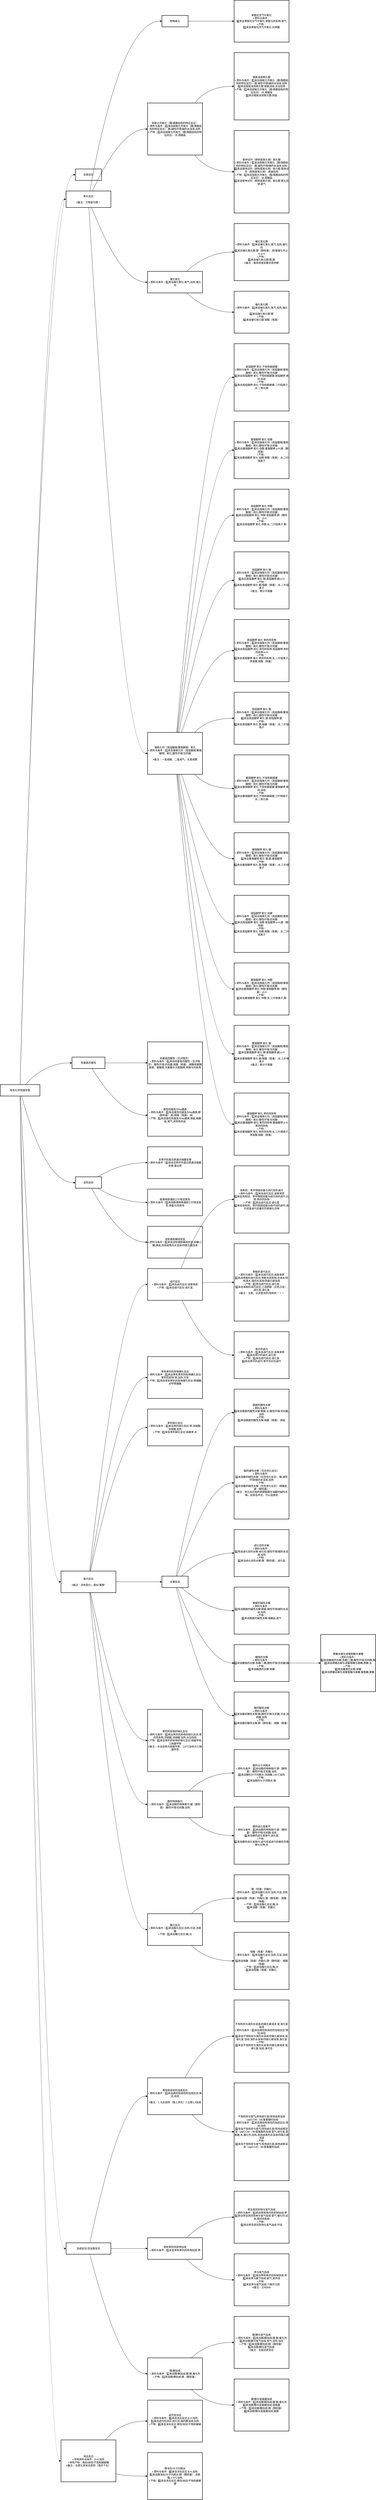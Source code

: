 <mxfile version="28.0.7">
  <diagram name="第 1 页" id="2PQzD0fNZQGQ9D1xO4id">
    <mxGraphModel dx="10720" dy="6460" grid="1" gridSize="10" guides="1" tooltips="1" connect="1" arrows="1" fold="1" page="1" pageScale="1" pageWidth="3300" pageHeight="4681" math="0" shadow="0">
      <root>
        <mxCell id="0" />
        <mxCell id="1" parent="0" />
        <mxCell id="Lt-VC9pz8S9Jt6Zxi4i6-281" value="还原反应" style="whiteSpace=wrap;strokeWidth=2;" vertex="1" parent="1">
          <mxGeometry x="376" y="818" width="124" height="54" as="geometry" />
        </mxCell>
        <mxCell id="Lt-VC9pz8S9Jt6Zxi4i6-282" value="氧化反应&#xa;&#xa; #备注：万物皆可燃！" style="whiteSpace=wrap;strokeWidth=2;" vertex="1" parent="1">
          <mxGeometry x="332" y="922" width="212" height="78" as="geometry" />
        </mxCell>
        <mxCell id="Lt-VC9pz8S9Jt6Zxi4i6-283" value="羟基氢的极性" style="whiteSpace=wrap;strokeWidth=2;" vertex="1" parent="1">
          <mxGeometry x="360" y="5017" width="156" height="54" as="geometry" />
        </mxCell>
        <mxCell id="Lt-VC9pz8S9Jt6Zxi4i6-284" value="显色反应" style="whiteSpace=wrap;strokeWidth=2;" vertex="1" parent="1">
          <mxGeometry x="376" y="5583" width="124" height="54" as="geometry" />
        </mxCell>
        <mxCell id="Lt-VC9pz8S9Jt6Zxi4i6-285" value="取代反应&#xa;&#xa; #备注：没有变价，类似“置换”" style="whiteSpace=wrap;strokeWidth=2;" vertex="1" parent="1">
          <mxGeometry x="308" y="7447" width="260" height="102" as="geometry" />
        </mxCell>
        <mxCell id="Lt-VC9pz8S9Jt6Zxi4i6-286" value="加成反应/含加聚反应" style="whiteSpace=wrap;strokeWidth=2;" vertex="1" parent="1">
          <mxGeometry x="332" y="10623" width="212" height="54" as="geometry" />
        </mxCell>
        <mxCell id="Lt-VC9pz8S9Jt6Zxi4i6-287" value="消去反应&#xa;▪︎ 特有原料与条件：β-H,加热&#xa;▪︎ 特有产物：烯烃/炔烃/不饱和碳碳键&#xa; #备注：注意扎伊采夫规则（落井下石）" style="whiteSpace=wrap;strokeWidth=2;" vertex="1" parent="1">
          <mxGeometry x="308" y="11555" width="260" height="198" as="geometry" />
        </mxCell>
        <mxCell id="Lt-VC9pz8S9Jt6Zxi4i6-288" value="羟基氢的酸性（见详情页）&#xa;▪︎ 原料与条件：1️⃣来自羟基氢的酸性（见详情页）:酸性环境/无机酸,羧酸（羧基）,碳酸和碳酸氢根、碳酸根,次氯酸与次氯酸根,苯酚与同系物" style="whiteSpace=wrap;strokeWidth=2;" vertex="1" parent="1">
          <mxGeometry x="718" y="4945" width="260" height="198" as="geometry" />
        </mxCell>
        <mxCell id="Lt-VC9pz8S9Jt6Zxi4i6-289" value="卤代反应&#xa;▪︎ 原料与条件：1️⃣来自卤代反应:卤素单质&#xa;▪︎ 产物：1️⃣来自卤代反应:卤化氢" style="whiteSpace=wrap;strokeWidth=2;" vertex="1" parent="1">
          <mxGeometry x="718" y="6017" width="260" height="150" as="geometry" />
        </mxCell>
        <mxCell id="Lt-VC9pz8S9Jt6Zxi4i6-290" value="烯烃和炔烃的加成反应&#xa;▪︎ 原料与条件：1️⃣来自烯烃和炔烃的加成反应:烯烃,炔烃&#xa;&#xa; #备注：1.马氏规则（锦上添花）2.注意1,4加成" style="whiteSpace=wrap;strokeWidth=2;" vertex="1" parent="1">
          <mxGeometry x="718" y="9843" width="260" height="174" as="geometry" />
        </mxCell>
        <mxCell id="Lt-VC9pz8S9Jt6Zxi4i6-291" value="卤代烃消去&#xa;▪︎ 原料与条件：0️⃣来自消去反应:β-H,加热&#xa;1️⃣来自卤代烃消去:卤化烃,碱的醇溶液,加热&#xa;▪︎ 产物：0️⃣来自消去反应:烯烃/炔烃/不饱和碳碳键" style="whiteSpace=wrap;strokeWidth=2;" vertex="1" parent="1">
          <mxGeometry x="718" y="11367" width="260" height="198" as="geometry" />
        </mxCell>
        <mxCell id="Lt-VC9pz8S9Jt6Zxi4i6-292" value="特殊氧化" style="whiteSpace=wrap;strokeWidth=2;" vertex="1" parent="1">
          <mxGeometry x="786" y="92" width="124" height="54" as="geometry" />
        </mxCell>
        <mxCell id="Lt-VC9pz8S9Jt6Zxi4i6-293" value="苯和苯的同系物磺化反应&#xa;▪︎ 原料与条件：1️⃣来自苯和苯的同系物磺化反应:苯的同系物,苯,加热,可逆&#xa;▪︎ 产物：1️⃣来自苯和苯的同系物磺化反应:苯磺酸,对甲苯磺酸" style="whiteSpace=wrap;strokeWidth=2;" vertex="1" parent="1">
          <mxGeometry x="718" y="6433" width="260" height="198" as="geometry" />
        </mxCell>
        <mxCell id="Lt-VC9pz8S9Jt6Zxi4i6-294" value="醇消去/分子内脱水&#xa;▪︎ 原料与条件：0️⃣来自消去反应:β-H,加热&#xa;1️⃣来自醇消去/分子内脱水:醇（醇羟基）,浓硫酸,170℃加热&#xa;▪︎ 产物：0️⃣来自消去反应:烯烃/炔烃/不饱和碳碳键" style="whiteSpace=wrap;strokeWidth=2;" vertex="1" parent="1">
          <mxGeometry x="718" y="11615" width="260" height="222" as="geometry" />
        </mxCell>
        <mxCell id="Lt-VC9pz8S9Jt6Zxi4i6-295" value="含苯环的蛋白质遇浓硝酸变黄&#xa;▪︎ 原料与条件：1️⃣来自含苯环的蛋白质遇浓硝酸变黄:蛋白质" style="whiteSpace=wrap;strokeWidth=2;" vertex="1" parent="1">
          <mxGeometry x="718" y="5441" width="260" height="150" as="geometry" />
        </mxCell>
        <mxCell id="Lt-VC9pz8S9Jt6Zxi4i6-296" value="极性羟基氢与Na置换&#xa;▪︎ 原料与条件：1️⃣来自极性羟基氢与Na置换:醇（醇羟基）,酚,羧酸（羧基）,钠&#xa;▪︎ 产物：1️⃣来自极性羟基氢与Na置换:钠盐,羧酸盐,氢气,其他有机盐" style="whiteSpace=wrap;strokeWidth=2;" vertex="1" parent="1">
          <mxGeometry x="718" y="5193" width="260" height="198" as="geometry" />
        </mxCell>
        <mxCell id="Lt-VC9pz8S9Jt6Zxi4i6-297" value="酚类物质遇到三价铁显紫色&#xa;▪︎ 原料与条件：1️⃣来自酚类物质遇到三价铁显紫色:苯酚与同系物" style="whiteSpace=wrap;strokeWidth=2;" vertex="1" parent="1">
          <mxGeometry x="718" y="5641" width="260" height="126" as="geometry" />
        </mxCell>
        <mxCell id="Lt-VC9pz8S9Jt6Zxi4i6-298" value="淀粉遇到碘液变蓝&#xa;▪︎ 原料与条件：1️⃣来自淀粉遇到碘液变蓝:多糖/二糖,碘液,其他卤素的水溶液/四氯化碳溶液" style="whiteSpace=wrap;strokeWidth=2;" vertex="1" parent="1">
          <mxGeometry x="718" y="5817" width="260" height="150" as="geometry" />
        </mxCell>
        <mxCell id="Lt-VC9pz8S9Jt6Zxi4i6-299" value="苯的硝化反应&#xa;▪︎ 原料与条件：1️⃣来自苯的硝化反应:苯,浓硫酸,浓硝酸,加热&#xa;▪︎ 产物：1️⃣来自苯的硝化反应:硝基苯,水" style="whiteSpace=wrap;strokeWidth=2;" vertex="1" parent="1">
          <mxGeometry x="718" y="6681" width="260" height="174" as="geometry" />
        </mxCell>
        <mxCell id="Lt-VC9pz8S9Jt6Zxi4i6-300" value="苯和苯的同系物加成&#xa;▪︎ 原料与条件：1️⃣来自苯和苯的同系物加成:苯" style="whiteSpace=wrap;strokeWidth=2;" vertex="1" parent="1">
          <mxGeometry x="718" y="10599" width="260" height="102" as="geometry" />
        </mxCell>
        <mxCell id="Lt-VC9pz8S9Jt6Zxi4i6-301" value="水解反应" style="whiteSpace=wrap;strokeWidth=2;" vertex="1" parent="1">
          <mxGeometry x="786" y="7471" width="124" height="54" as="geometry" />
        </mxCell>
        <mxCell id="Lt-VC9pz8S9Jt6Zxi4i6-302" value="苯的同系物的硝化反应&#xa;▪︎ 原料与条件：1️⃣来自苯的同系物的硝化反应:苯的同系物,浓硫酸,浓硝酸,加热,水浴加热&#xa;▪︎ 产物：1️⃣来自苯的同系物的硝化反应:硝基甲苯,三硝基甲苯&#xa; #备注：水浴加热为硝基甲苯，110℃加热为三硝基甲苯" style="whiteSpace=wrap;strokeWidth=2;" vertex="1" parent="1">
          <mxGeometry x="718" y="8101" width="260" height="294" as="geometry" />
        </mxCell>
        <mxCell id="Lt-VC9pz8S9Jt6Zxi4i6-303" value="弱氧化剂氧化（醛/类醛结构的特征反应）&#xa;▪︎ 原料与条件：1️⃣来自弱氧化剂氧化（醛/类醛结构的特征反应）:醛,碱性环境/碱的水溶液,加热&#xa;▪︎ 产物：1️⃣来自弱氧化剂氧化（醛/类醛结构的特征反应）:水,羧酸盐" style="whiteSpace=wrap;strokeWidth=2;" vertex="1" parent="1">
          <mxGeometry x="718" y="506" width="260" height="246" as="geometry" />
        </mxCell>
        <mxCell id="Lt-VC9pz8S9Jt6Zxi4i6-304" value="醇的特殊取代&#xa;▪︎ 原料与条件：1️⃣来自醇的特殊取代:醇（醇羟基）,酸性环境/无机酸,加热" style="whiteSpace=wrap;strokeWidth=2;" vertex="1" parent="1">
          <mxGeometry x="718" y="8487" width="260" height="126" as="geometry" />
        </mxCell>
        <mxCell id="Lt-VC9pz8S9Jt6Zxi4i6-305" value="催化氧化&#xa;▪︎ 原料与条件：1️⃣来自催化氧化:氧气,加热,催化剂" style="whiteSpace=wrap;strokeWidth=2;" vertex="1" parent="1">
          <mxGeometry x="718" y="1302" width="260" height="102" as="geometry" />
        </mxCell>
        <mxCell id="Lt-VC9pz8S9Jt6Zxi4i6-306" value="强氧化剂（高锰酸根/重铬酸根）氧化&#xa;▪︎ 原料与条件：1️⃣来自强氧化剂（高锰酸根/重铬酸根）氧化:酸性环境/无机酸&#xa;&#xa; #备注：一氢成酸，二氢成气，无氢成酮" style="whiteSpace=wrap;strokeWidth=2;" vertex="1" parent="1">
          <mxGeometry x="718" y="3482" width="260" height="198" as="geometry" />
        </mxCell>
        <mxCell id="Lt-VC9pz8S9Jt6Zxi4i6-307" value="醛/酮加成&#xa;▪︎ 原料与条件：1️⃣来自醛/酮加成:醛,酮,催化剂&#xa;▪︎ 产物：1️⃣来自醛/酮加成:醇（醇羟基）" style="whiteSpace=wrap;strokeWidth=2;" vertex="1" parent="1">
          <mxGeometry x="718" y="11167" width="260" height="150" as="geometry" />
        </mxCell>
        <mxCell id="Lt-VC9pz8S9Jt6Zxi4i6-308" value="酯化反应&#xa;▪︎ 原料与条件：1️⃣来自酯化反应:加热,可逆,浓硫酸&#xa;▪︎ 产物：1️⃣来自酯化反应:酯,水" style="whiteSpace=wrap;strokeWidth=2;" vertex="1" parent="1">
          <mxGeometry x="718" y="9067" width="260" height="150" as="geometry" />
        </mxCell>
        <mxCell id="Lt-VC9pz8S9Jt6Zxi4i6-309" value="饱和烃，苯环侧链烃基与卤代烃的卤代&#xa;▪︎ 原料与条件：1️⃣来自卤代反应:卤素单质&#xa;2️⃣来自饱和烃，苯环侧链烃基与卤代烃的卤代:光照,苯的同系物&#xa;▪︎ 产物：1️⃣来自卤代反应:卤化氢&#xa;2️⃣来自饱和烃，苯环侧链烃基与卤代烃的卤代:卤代烃或卤代烃基的芳香族化合物" style="whiteSpace=wrap;strokeWidth=2;" vertex="1" parent="1">
          <mxGeometry x="1128" y="5531" width="260" height="318" as="geometry" />
        </mxCell>
        <mxCell id="Lt-VC9pz8S9Jt6Zxi4i6-310" value="醛/酮与氢气加成&#xa;▪︎ 原料与条件：1️⃣来自醛/酮加成:醛,酮,催化剂&#xa;2️⃣来自醛/酮与氢气加成:氢气,加热,加压&#xa;▪︎ 产物：1️⃣来自醛/酮加成:醇（醇羟基）&#xa;2️⃣来自醛/酮与氢气加成:&#xa; #备注：也是还原反应" style="whiteSpace=wrap;strokeWidth=2;" vertex="1" parent="1">
          <mxGeometry x="1128" y="10971" width="260" height="246" as="geometry" />
        </mxCell>
        <mxCell id="Lt-VC9pz8S9Jt6Zxi4i6-311" value="酰胺的酸性水解&#xa;▪︎ 原料与条件：&#xa;2️⃣来自酰胺的酸性水解:酰胺,水,酸性环境/无机酸,加热&#xa;▪︎ 产物：&#xa;2️⃣来自酰胺的酸性水解:羧酸（羧基）,铵盐" style="whiteSpace=wrap;strokeWidth=2;" vertex="1" parent="1">
          <mxGeometry x="1128" y="6587" width="260" height="222" as="geometry" />
        </mxCell>
        <mxCell id="Lt-VC9pz8S9Jt6Zxi4i6-312" value="酯的碱性水解（包含皂化反应）&#xa;▪︎ 原料与条件：&#xa;2️⃣来自酯的碱性水解（包含皂化反应）:酯,碱性环境/碱的水溶液,加热&#xa;▪︎ 产物：&#xa;2️⃣来自酯的碱性水解（包含皂化反应）:羧酸盐,醇（醇羟基）&#xa; #备注：皂化反应指的是硬脂酸甘油酯的碱性水解，如其名所言，可以造香皂" style="whiteSpace=wrap;strokeWidth=2;" vertex="1" parent="1">
          <mxGeometry x="1128" y="6859" width="260" height="342" as="geometry" />
        </mxCell>
        <mxCell id="Lt-VC9pz8S9Jt6Zxi4i6-313" value="银氨溶液氧化醛&#xa;▪︎ 原料与条件：1️⃣来自弱氧化剂氧化（醛/类醛结构的特征反应）:醛,碱性环境/碱的水溶液,加热&#xa;2️⃣来自银氨溶液氧化醛:银氨溶液,水浴加热&#xa;▪︎ 产物：1️⃣来自弱氧化剂氧化（醛/类醛结构的特征反应）:水,羧酸盐&#xa;2️⃣来自银氨溶液氧化醛:铵盐" style="whiteSpace=wrap;strokeWidth=2;" vertex="1" parent="1">
          <mxGeometry x="1128" y="268" width="260" height="318" as="geometry" />
        </mxCell>
        <mxCell id="Lt-VC9pz8S9Jt6Zxi4i6-314" value="高锰酸钾 氧化 不饱和碳碳键&#xa;▪︎ 原料与条件：1️⃣来自强氧化剂（高锰酸根/重铬酸根）氧化:酸性环境/无机酸&#xa;2️⃣来自高锰酸钾 氧化 不饱和碳碳键:高锰酸钾,烯烃,炔烃&#xa;▪︎ 产物：&#xa;2️⃣来自高锰酸钾 氧化 不饱和碳碳键:二价锰离子,水,二氧化碳" style="whiteSpace=wrap;strokeWidth=2;" vertex="1" parent="1">
          <mxGeometry x="1128" y="1644" width="260" height="318" as="geometry" />
        </mxCell>
        <mxCell id="Lt-VC9pz8S9Jt6Zxi4i6-315" value="醇（羟基）的酯化&#xa;▪︎ 原料与条件：1️⃣来自酯化反应:加热,可逆,浓硫酸&#xa;2️⃣来自醇（羟基）的酯化:醇（醇羟基）,羧酸（羧基）&#xa;▪︎ 产物：1️⃣来自酯化反应:酯,水&#xa;2️⃣来自醇（羟基）的酯化:" style="whiteSpace=wrap;strokeWidth=2;" vertex="1" parent="1">
          <mxGeometry x="1128" y="8883" width="260" height="222" as="geometry" />
        </mxCell>
        <mxCell id="Lt-VC9pz8S9Jt6Zxi4i6-316" value="重铬酸钾 氧化 伯醇&#xa;▪︎ 原料与条件：1️⃣来自强氧化剂（高锰酸根/重铬酸根）氧化:酸性环境/无机酸&#xa;2️⃣来自重铬酸钾 氧化 伯醇:重铬酸钾,α-H,醇（醇羟基）&#xa;▪︎ 产物：&#xa;2️⃣来自重铬酸钾 氧化 伯醇:羧酸（羧基）,水,三价铬离子" style="whiteSpace=wrap;strokeWidth=2;" vertex="1" parent="1">
          <mxGeometry x="1128" y="2012" width="260" height="270" as="geometry" />
        </mxCell>
        <mxCell id="Lt-VC9pz8S9Jt6Zxi4i6-317" value="卤化烃的水解&#xa;▪︎ 原料与条件：&#xa;2️⃣来自卤化烃的水解:卤化烃,碱性环境/碱的水溶液,加热&#xa;▪︎ 产物：&#xa;2️⃣来自卤化烃的水解:醇（醇羟基）,卤化盐" style="whiteSpace=wrap;strokeWidth=2;" vertex="1" parent="1">
          <mxGeometry x="1128" y="7251" width="260" height="222" as="geometry" />
        </mxCell>
        <mxCell id="Lt-VC9pz8S9Jt6Zxi4i6-318" value="苯酚在空气中氧化&#xa;▪︎ 原料与条件：&#xa;2️⃣来自苯酚在空气中氧化:苯酚与同系物,氧气&#xa;▪︎ 产物：&#xa;2️⃣来自苯酚在空气中氧化:对苯醌" style="whiteSpace=wrap;strokeWidth=2;" vertex="1" parent="1">
          <mxGeometry x="1128" y="20" width="260" height="198" as="geometry" />
        </mxCell>
        <mxCell id="Lt-VC9pz8S9Jt6Zxi4i6-319" value="高锰酸钾 氧化 仲醇&#xa;▪︎ 原料与条件：1️⃣来自强氧化剂（高锰酸根/重铬酸根）氧化:酸性环境/无机酸&#xa;2️⃣来自高锰酸钾 氧化 仲醇:高锰酸钾,醇（醇羟基）,β-H&#xa;▪︎ 产物：&#xa;2️⃣来自高锰酸钾 氧化 仲醇:水,二价锰离子,酮" style="whiteSpace=wrap;strokeWidth=2;" vertex="1" parent="1">
          <mxGeometry x="1128" y="2332" width="260" height="246" as="geometry" />
        </mxCell>
        <mxCell id="Lt-VC9pz8S9Jt6Zxi4i6-320" value="羧酸（羧基）的酯化&#xa;▪︎ 原料与条件：1️⃣来自酯化反应:加热,可逆,浓硫酸&#xa;2️⃣来自羧酸（羧基）的酯化:醇（醇羟基）,羧酸（羧基）&#xa;▪︎ 产物：1️⃣来自酯化反应:酯,水&#xa;2️⃣来自羧酸（羧基）的酯化:" style="whiteSpace=wrap;strokeWidth=2;" vertex="1" parent="1">
          <mxGeometry x="1128" y="9155" width="260" height="270" as="geometry" />
        </mxCell>
        <mxCell id="Lt-VC9pz8S9Jt6Zxi4i6-321" value="酰胺的碱性水解&#xa;▪︎ 原料与条件：&#xa;2️⃣来自酰胺的碱性水解:酰胺,碱性环境/碱的水溶液,加热&#xa;▪︎ 产物：&#xa;2️⃣来自酰胺的碱性水解:羧酸盐,氨气" style="whiteSpace=wrap;strokeWidth=2;" vertex="1" parent="1">
          <mxGeometry x="1128" y="7523" width="260" height="222" as="geometry" />
        </mxCell>
        <mxCell id="Lt-VC9pz8S9Jt6Zxi4i6-322" value="高锰酸钾 氧化 酮&#xa;▪︎ 原料与条件：1️⃣来自强氧化剂（高锰酸根/重铬酸根）氧化:酸性环境/无机酸&#xa;2️⃣来自高锰酸钾 氧化 酮:高锰酸钾,酮,α-H&#xa;▪︎ 产物：&#xa;2️⃣来自高锰酸钾 氧化 酮:羧酸（羧基）,水,二价锰离子&#xa; #备注：两分子羧酸" style="whiteSpace=wrap;strokeWidth=2;" vertex="1" parent="1">
          <mxGeometry x="1128" y="2628" width="260" height="270" as="geometry" />
        </mxCell>
        <mxCell id="Lt-VC9pz8S9Jt6Zxi4i6-323" value="苯酚的溴代反应&#xa;▪︎ 原料与条件：1️⃣来自卤代反应:卤素单质&#xa;2️⃣来自苯酚的溴代反应:苯酚与同系物,浓溴水/饱和溴水,溴的水溶液/四氯化碳溶液&#xa;▪︎ 产物：1️⃣来自卤代反应:卤化氢&#xa;2️⃣来自苯酚的溴代反应:三溴苯酚（白色沉淀）,卤化氢,溴化氢&#xa; #备注：注意，必须是浓的/饱和的！！！" style="whiteSpace=wrap;strokeWidth=2;" vertex="1" parent="1">
          <mxGeometry x="1128" y="5899" width="260" height="366" as="geometry" />
        </mxCell>
        <mxCell id="Lt-VC9pz8S9Jt6Zxi4i6-324" value="催化氧化醇&#xa;▪︎ 原料与条件：1️⃣来自催化氧化:氧气,加热,催化剂&#xa;2️⃣来自催化氧化醇:醇（醇羟基）,铜/银催化剂,β-H,α-H&#xa;▪︎ 产物：&#xa;2️⃣来自催化氧化醇:醛,酮&#xa; #备注：看具体是伯醇还是仲醇" style="whiteSpace=wrap;strokeWidth=2;" vertex="1" parent="1">
          <mxGeometry x="1128" y="1076" width="260" height="270" as="geometry" />
        </mxCell>
        <mxCell id="Lt-VC9pz8S9Jt6Zxi4i6-325" value="不饱和烃与溴的水溶液/四氯化碳溶液 或 溴化氢 加成&#xa;▪︎ 原料与条件：1️⃣来自烯烃和炔烃的加成反应:烯烃,炔烃&#xa;2️⃣来自不饱和烃与溴的水溶液/四氯化碳溶液 或 溴化氢 加成:溴的水溶液/四氯化碳溶液,溴化氢&#xa;▪︎ 产物：&#xa;2️⃣来自不饱和烃与溴的水溶液/四氯化碳溶液 或 溴化氢 加成:溴代烃" style="whiteSpace=wrap;strokeWidth=2;" vertex="1" parent="1">
          <mxGeometry x="1128" y="9475" width="260" height="342" as="geometry" />
        </mxCell>
        <mxCell id="Lt-VC9pz8S9Jt6Zxi4i6-326" value="催化氧化醛&#xa;▪︎ 原料与条件：1️⃣来自催化氧化:氧气,加热,催化剂&#xa;2️⃣来自催化氧化醛:醛&#xa;▪︎ 产物：&#xa;2️⃣来自催化氧化醛:羧酸（羧基）" style="whiteSpace=wrap;strokeWidth=2;" vertex="1" parent="1">
          <mxGeometry x="1128" y="1396" width="260" height="198" as="geometry" />
        </mxCell>
        <mxCell id="Lt-VC9pz8S9Jt6Zxi4i6-327" value="斐林试剂（新制氢氧化铜）氧化醛&#xa;▪︎ 原料与条件：1️⃣来自弱氧化剂氧化（醛/类醛结构的特征反应）:醛,碱性环境/碱的水溶液,加热&#xa;2️⃣来自斐林试剂（新制氢氧化铜）氧化醛:斐林试剂（新制氢氧化铜）,直接加热&#xa;▪︎ 产物：1️⃣来自弱氧化剂氧化（醛/类醛结构的特征反应）:水,羧酸盐&#xa;2️⃣来自斐林试剂（新制氢氧化铜）氧化醛:氧化亚铜,氨气" style="whiteSpace=wrap;strokeWidth=2;" vertex="1" parent="1">
          <mxGeometry x="1128" y="636" width="260" height="390" as="geometry" />
        </mxCell>
        <mxCell id="Lt-VC9pz8S9Jt6Zxi4i6-328" value="不饱和烃与氢气/其他卤化氢/其他卤素溶液（aq/CCl4）/水/氢氰酸的加成&#xa;▪︎ 原料与条件：1️⃣来自烯烃和炔烃的加成反应:烯烃,炔烃&#xa;2️⃣来自不饱和烃与氢气/其他卤化氢/其他卤素溶液（aq/CCl4）/水/氢氰酸的加成:氢气,卤化氢,氢氰酸,水,催化剂,加热,其他卤素的水溶液/四氯化碳溶液&#xa;▪︎ 产物：&#xa;2️⃣来自不饱和烃与氢气/其他卤化氢/其他卤素溶液（aq/CCl4）/水/氢氰酸的加成:" style="whiteSpace=wrap;strokeWidth=2;" vertex="1" parent="1">
          <mxGeometry x="1128" y="9867" width="260" height="462" as="geometry" />
        </mxCell>
        <mxCell id="Lt-VC9pz8S9Jt6Zxi4i6-329" value="高锰酸钾 氧化 苯的同系物&#xa;▪︎ 原料与条件：1️⃣来自强氧化剂（高锰酸根/重铬酸根）氧化:酸性环境/无机酸&#xa;2️⃣来自高锰酸钾 氧化 苯的同系物:高锰酸钾,苯的同系物,α-H&#xa;▪︎ 产物：&#xa;2️⃣来自高锰酸钾 氧化 苯的同系物:水,二价锰离子,苯某酸,羧酸（羧基）" style="whiteSpace=wrap;strokeWidth=2;" vertex="1" parent="1">
          <mxGeometry x="1128" y="2948" width="260" height="294" as="geometry" />
        </mxCell>
        <mxCell id="Lt-VC9pz8S9Jt6Zxi4i6-330" value="苯及其同系物与氢气加成&#xa;▪︎ 原料与条件：1️⃣来自苯和苯的同系物加成:苯&#xa;2️⃣来自苯及其同系物与氢气加成:氢气,催化剂,加热,苯的同系物&#xa;▪︎ 产物：&#xa;2️⃣来自苯及其同系物与氢气加成:环烃" style="whiteSpace=wrap;strokeWidth=2;" vertex="1" parent="1">
          <mxGeometry x="1128" y="10379" width="260" height="246" as="geometry" />
        </mxCell>
        <mxCell id="Lt-VC9pz8S9Jt6Zxi4i6-331" value="糖类的水解&#xa;▪︎ 原料与条件：&#xa;2️⃣来自糖类的水解:多糖/二糖,酸性环境/无机酸,酶&#xa;▪︎ 产物：&#xa;2️⃣来自糖类的水解:单糖" style="whiteSpace=wrap;strokeWidth=2;" vertex="1" parent="1">
          <mxGeometry x="1128" y="7795" width="260" height="174" as="geometry" />
        </mxCell>
        <mxCell id="Lt-VC9pz8S9Jt6Zxi4i6-332" value="醇的分子间脱水&#xa;▪︎ 原料与条件：1️⃣来自醇的特殊取代:醇（醇羟基）,酸性环境/无机酸,加热&#xa;2️⃣来自醇的分子间脱水:浓硫酸,140℃加热&#xa;▪︎ 产物：&#xa;2️⃣来自醇的分子间脱水:醚" style="whiteSpace=wrap;strokeWidth=2;" vertex="1" parent="1">
          <mxGeometry x="1128" y="8291" width="260" height="222" as="geometry" />
        </mxCell>
        <mxCell id="Lt-VC9pz8S9Jt6Zxi4i6-333" value="高锰酸钾 氧化 醛&#xa;▪︎ 原料与条件：1️⃣来自强氧化剂（高锰酸根/重铬酸根）氧化:酸性环境/无机酸&#xa;2️⃣来自高锰酸钾 氧化 醛:高锰酸钾,醛&#xa;▪︎ 产物：&#xa;2️⃣来自高锰酸钾 氧化 醛:羧酸（羧基）,水,二价锰离子" style="whiteSpace=wrap;strokeWidth=2;" vertex="1" parent="1">
          <mxGeometry x="1128" y="3292" width="260" height="246" as="geometry" />
        </mxCell>
        <mxCell id="Lt-VC9pz8S9Jt6Zxi4i6-334" value="重铬酸钾 氧化 不饱和碳碳键&#xa;▪︎ 原料与条件：1️⃣来自强氧化剂（高锰酸根/重铬酸根）氧化:酸性环境/无机酸&#xa;2️⃣来自重铬酸钾 氧化 不饱和碳碳键:重铬酸钾,烯烃,炔烃&#xa;▪︎ 产物：&#xa;2️⃣来自重铬酸钾 氧化 不饱和碳碳键:三价铬离子,水,二氧化碳" style="whiteSpace=wrap;strokeWidth=2;" vertex="1" parent="1">
          <mxGeometry x="1128" y="3588" width="260" height="318" as="geometry" />
        </mxCell>
        <mxCell id="Lt-VC9pz8S9Jt6Zxi4i6-335" value="醇的卤化氢取代&#xa;▪︎ 原料与条件：1️⃣来自醇的特殊取代:醇（醇羟基）,酸性环境/无机酸,加热&#xa;2️⃣来自醇的卤化氢取代:卤化氢&#xa;▪︎ 产物：&#xa;2️⃣来自醇的卤化氢取代:卤代烃或卤代烃基的芳香族化合物,水" style="whiteSpace=wrap;strokeWidth=2;" vertex="1" parent="1">
          <mxGeometry x="1128" y="8563" width="260" height="270" as="geometry" />
        </mxCell>
        <mxCell id="Lt-VC9pz8S9Jt6Zxi4i6-336" value="重铬酸钾 氧化 醛&#xa;▪︎ 原料与条件：1️⃣来自强氧化剂（高锰酸根/重铬酸根）氧化:酸性环境/无机酸&#xa;2️⃣来自重铬酸钾 氧化 醛:醛,重铬酸钾&#xa;▪︎ 产物：&#xa;2️⃣来自重铬酸钾 氧化 醛:羧酸（羧基）,水,三价铬离子" style="whiteSpace=wrap;strokeWidth=2;" vertex="1" parent="1">
          <mxGeometry x="1128" y="3956" width="260" height="246" as="geometry" />
        </mxCell>
        <mxCell id="Lt-VC9pz8S9Jt6Zxi4i6-337" value="高锰酸钾 氧化 伯醇&#xa;▪︎ 原料与条件：1️⃣来自强氧化剂（高锰酸根/重铬酸根）氧化:酸性环境/无机酸&#xa;2️⃣来自高锰酸钾 氧化 伯醇:高锰酸钾,α-H,醇（醇羟基）&#xa;▪︎ 产物：&#xa;2️⃣来自高锰酸钾 氧化 伯醇:羧酸（羧基）,水,二价锰离子" style="whiteSpace=wrap;strokeWidth=2;" vertex="1" parent="1">
          <mxGeometry x="1128" y="4252" width="260" height="270" as="geometry" />
        </mxCell>
        <mxCell id="Lt-VC9pz8S9Jt6Zxi4i6-338" value="重铬酸钾 氧化 仲醇&#xa;▪︎ 原料与条件：1️⃣来自强氧化剂（高锰酸根/重铬酸根）氧化:酸性环境/无机酸&#xa;2️⃣来自重铬酸钾 氧化 仲醇:重铬酸钾,醇（醇羟基）,β-H&#xa;▪︎ 产物：&#xa;2️⃣来自重铬酸钾 氧化 仲醇:水,三价铬离子,酮" style="whiteSpace=wrap;strokeWidth=2;" vertex="1" parent="1">
          <mxGeometry x="1128" y="4572" width="260" height="246" as="geometry" />
        </mxCell>
        <mxCell id="Lt-VC9pz8S9Jt6Zxi4i6-339" value="重铬酸钾 氧化 酮&#xa;▪︎ 原料与条件：1️⃣来自强氧化剂（高锰酸根/重铬酸根）氧化:酸性环境/无机酸&#xa;2️⃣来自重铬酸钾 氧化 酮:重铬酸钾,酮,α-H&#xa;▪︎ 产物：&#xa;2️⃣来自重铬酸钾 氧化 酮:羧酸（羧基）,水,三价铬离子&#xa; #备注：两分子羧酸" style="whiteSpace=wrap;strokeWidth=2;" vertex="1" parent="1">
          <mxGeometry x="1128" y="4867" width="260" height="270" as="geometry" />
        </mxCell>
        <mxCell id="Lt-VC9pz8S9Jt6Zxi4i6-340" value="苯与氯气加成&#xa;▪︎ 原料与条件：1️⃣来自苯和苯的同系物加成:苯&#xa;2️⃣来自苯与氯气加成:氯气,紫外线&#xa;▪︎ 产物：&#xa;2️⃣来自苯与氯气加成:六氯环己烷&#xa; #备注：又叫666" style="whiteSpace=wrap;strokeWidth=2;" vertex="1" parent="1">
          <mxGeometry x="1128" y="10675" width="260" height="246" as="geometry" />
        </mxCell>
        <mxCell id="Lt-VC9pz8S9Jt6Zxi4i6-341" value="重铬酸钾 氧化 苯的同系物&#xa;▪︎ 原料与条件：1️⃣来自强氧化剂（高锰酸根/重铬酸根）氧化:酸性环境/无机酸&#xa;2️⃣来自重铬酸钾 氧化 苯的同系物:重铬酸钾,α-H,苯的同系物&#xa;▪︎ 产物：&#xa;2️⃣来自重铬酸钾 氧化 苯的同系物:水,三价铬离子,苯某酸,羧酸（羧基）" style="whiteSpace=wrap;strokeWidth=2;" vertex="1" parent="1">
          <mxGeometry x="1128" y="5187" width="260" height="294" as="geometry" />
        </mxCell>
        <mxCell id="Lt-VC9pz8S9Jt6Zxi4i6-342" value="苯环的卤代&#xa;▪︎ 原料与条件：1️⃣来自卤代反应:卤素单质&#xa;2️⃣来自苯环的卤代:卤化铁&#xa;▪︎ 产物：1️⃣来自卤代反应:卤化氢&#xa;2️⃣来自苯环的卤代:苯环邻对位卤代" style="whiteSpace=wrap;strokeWidth=2;" vertex="1" parent="1">
          <mxGeometry x="1128" y="6315" width="260" height="222" as="geometry" />
        </mxCell>
        <mxCell id="Lt-VC9pz8S9Jt6Zxi4i6-343" value="酯的酸性水解&#xa;▪︎ 原料与条件：&#xa;2️⃣来自酯的酸性水解:酯,酸性环境/无机酸,可逆,浓硫酸,加热&#xa;▪︎ 产物：&#xa;2️⃣来自酯的酸性水解:醇（醇羟基）,羧酸（羧基）" style="whiteSpace=wrap;strokeWidth=2;" vertex="1" parent="1">
          <mxGeometry x="1128" y="8019" width="260" height="222" as="geometry" />
        </mxCell>
        <mxCell id="Lt-VC9pz8S9Jt6Zxi4i6-344" value="醛/酮与氢氰酸加成&#xa;▪︎ 原料与条件：1️⃣来自醛/酮加成:醛,酮,催化剂&#xa;2️⃣来自醛/酮与氢氰酸加成:氢氰酸&#xa;▪︎ 产物：1️⃣来自醛/酮加成:醇（醇羟基）&#xa;2️⃣来自醛/酮与氢氰酸加成:氰醇" style="whiteSpace=wrap;strokeWidth=2;" vertex="1" parent="1">
          <mxGeometry x="1128" y="11267" width="260" height="246" as="geometry" />
        </mxCell>
        <mxCell id="Lt-VC9pz8S9Jt6Zxi4i6-345" value="蔗糖水解生成葡萄糖与果糖&#xa;▪︎ 原料与条件：&#xa;2️⃣来自糖类的水解:多糖/二糖,酸性环境/无机酸,酶&#xa;3️⃣来自蔗糖水解生成葡萄糖与果糖:蔗糖,水&#xa;▪︎ 产物：&#xa;2️⃣来自糖类的水解:单糖&#xa;3️⃣来自蔗糖水解生成葡萄糖与果糖:葡萄糖,果糖" style="whiteSpace=wrap;strokeWidth=2;" vertex="1" parent="1">
          <mxGeometry x="1538" y="7747" width="260" height="270" as="geometry" />
        </mxCell>
        <mxCell id="Lt-VC9pz8S9Jt6Zxi4i6-346" value="有机化学思维导图" style="whiteSpace=wrap;strokeWidth=2;" vertex="1" parent="1">
          <mxGeometry x="20" y="5147" width="188" height="54" as="geometry" />
        </mxCell>
        <mxCell id="Lt-VC9pz8S9Jt6Zxi4i6-347" value="" style="curved=1;startArrow=none;endArrow=block;exitX=1;exitY=0.51;entryX=0;entryY=0.5;rounded=0;" edge="1" parent="1" source="Lt-VC9pz8S9Jt6Zxi4i6-283" target="Lt-VC9pz8S9Jt6Zxi4i6-288">
          <mxGeometry relative="1" as="geometry">
            <Array as="points" />
          </mxGeometry>
        </mxCell>
        <mxCell id="Lt-VC9pz8S9Jt6Zxi4i6-348" value="" style="curved=1;startArrow=none;endArrow=block;exitX=0.52;exitY=0;entryX=0;entryY=0.5;rounded=0;" edge="1" parent="1" source="Lt-VC9pz8S9Jt6Zxi4i6-285" target="Lt-VC9pz8S9Jt6Zxi4i6-289">
          <mxGeometry relative="1" as="geometry">
            <Array as="points">
              <mxPoint x="593" y="6092" />
            </Array>
          </mxGeometry>
        </mxCell>
        <mxCell id="Lt-VC9pz8S9Jt6Zxi4i6-349" value="" style="curved=1;startArrow=none;endArrow=block;exitX=0.53;exitY=0;entryX=0;entryY=0.5;rounded=0;" edge="1" parent="1" source="Lt-VC9pz8S9Jt6Zxi4i6-286" target="Lt-VC9pz8S9Jt6Zxi4i6-290">
          <mxGeometry relative="1" as="geometry">
            <Array as="points">
              <mxPoint x="593" y="9930" />
            </Array>
          </mxGeometry>
        </mxCell>
        <mxCell id="Lt-VC9pz8S9Jt6Zxi4i6-350" value="" style="curved=1;startArrow=none;endArrow=block;exitX=0.81;exitY=0;entryX=0;entryY=0.5;rounded=0;" edge="1" parent="1" source="Lt-VC9pz8S9Jt6Zxi4i6-287" target="Lt-VC9pz8S9Jt6Zxi4i6-291">
          <mxGeometry relative="1" as="geometry">
            <Array as="points">
              <mxPoint x="593" y="11466" />
            </Array>
          </mxGeometry>
        </mxCell>
        <mxCell id="Lt-VC9pz8S9Jt6Zxi4i6-351" value="" style="curved=1;startArrow=none;endArrow=block;exitX=0.53;exitY=0;entryX=0;entryY=0.5;rounded=0;" edge="1" parent="1" source="Lt-VC9pz8S9Jt6Zxi4i6-282" target="Lt-VC9pz8S9Jt6Zxi4i6-292">
          <mxGeometry relative="1" as="geometry">
            <Array as="points">
              <mxPoint x="593" y="119" />
            </Array>
          </mxGeometry>
        </mxCell>
        <mxCell id="Lt-VC9pz8S9Jt6Zxi4i6-352" value="" style="curved=1;startArrow=none;endArrow=block;exitX=0.53;exitY=0;entryX=0;entryY=0.5;rounded=0;" edge="1" parent="1" source="Lt-VC9pz8S9Jt6Zxi4i6-285" target="Lt-VC9pz8S9Jt6Zxi4i6-293">
          <mxGeometry relative="1" as="geometry">
            <Array as="points">
              <mxPoint x="593" y="6532" />
            </Array>
          </mxGeometry>
        </mxCell>
        <mxCell id="Lt-VC9pz8S9Jt6Zxi4i6-353" value="" style="curved=1;startArrow=none;endArrow=block;exitX=1;exitY=0.8;entryX=0;entryY=0.5;rounded=0;" edge="1" parent="1" source="Lt-VC9pz8S9Jt6Zxi4i6-287" target="Lt-VC9pz8S9Jt6Zxi4i6-294">
          <mxGeometry relative="1" as="geometry">
            <Array as="points">
              <mxPoint x="593" y="11726" />
            </Array>
          </mxGeometry>
        </mxCell>
        <mxCell id="Lt-VC9pz8S9Jt6Zxi4i6-354" value="" style="curved=1;startArrow=none;endArrow=block;exitX=0.86;exitY=0.01;entryX=0;entryY=0.5;rounded=0;" edge="1" parent="1" source="Lt-VC9pz8S9Jt6Zxi4i6-284" target="Lt-VC9pz8S9Jt6Zxi4i6-295">
          <mxGeometry relative="1" as="geometry">
            <Array as="points">
              <mxPoint x="593" y="5516" />
            </Array>
          </mxGeometry>
        </mxCell>
        <mxCell id="Lt-VC9pz8S9Jt6Zxi4i6-355" value="" style="curved=1;startArrow=none;endArrow=block;exitX=0.61;exitY=1.01;entryX=0;entryY=0.5;rounded=0;" edge="1" parent="1" source="Lt-VC9pz8S9Jt6Zxi4i6-283" target="Lt-VC9pz8S9Jt6Zxi4i6-296">
          <mxGeometry relative="1" as="geometry">
            <Array as="points">
              <mxPoint x="593" y="5292" />
            </Array>
          </mxGeometry>
        </mxCell>
        <mxCell id="Lt-VC9pz8S9Jt6Zxi4i6-356" value="" style="curved=1;startArrow=none;endArrow=block;exitX=0.86;exitY=1.01;entryX=0;entryY=0.5;rounded=0;" edge="1" parent="1" source="Lt-VC9pz8S9Jt6Zxi4i6-284" target="Lt-VC9pz8S9Jt6Zxi4i6-297">
          <mxGeometry relative="1" as="geometry">
            <Array as="points">
              <mxPoint x="593" y="5704" />
            </Array>
          </mxGeometry>
        </mxCell>
        <mxCell id="Lt-VC9pz8S9Jt6Zxi4i6-357" value="" style="curved=1;startArrow=none;endArrow=block;exitX=0.62;exitY=1.01;entryX=0;entryY=0.5;rounded=0;" edge="1" parent="1" source="Lt-VC9pz8S9Jt6Zxi4i6-284" target="Lt-VC9pz8S9Jt6Zxi4i6-298">
          <mxGeometry relative="1" as="geometry">
            <Array as="points">
              <mxPoint x="593" y="5892" />
            </Array>
          </mxGeometry>
        </mxCell>
        <mxCell id="Lt-VC9pz8S9Jt6Zxi4i6-358" value="" style="curved=1;startArrow=none;endArrow=block;exitX=0.54;exitY=0;entryX=0;entryY=0.5;rounded=0;" edge="1" parent="1" source="Lt-VC9pz8S9Jt6Zxi4i6-285" target="Lt-VC9pz8S9Jt6Zxi4i6-299">
          <mxGeometry relative="1" as="geometry">
            <Array as="points">
              <mxPoint x="593" y="6768" />
            </Array>
          </mxGeometry>
        </mxCell>
        <mxCell id="Lt-VC9pz8S9Jt6Zxi4i6-359" value="" style="curved=1;startArrow=none;endArrow=block;exitX=1;exitY=0.5;entryX=0;entryY=0.5;rounded=0;" edge="1" parent="1" source="Lt-VC9pz8S9Jt6Zxi4i6-286" target="Lt-VC9pz8S9Jt6Zxi4i6-300">
          <mxGeometry relative="1" as="geometry">
            <Array as="points" />
          </mxGeometry>
        </mxCell>
        <mxCell id="Lt-VC9pz8S9Jt6Zxi4i6-360" value="" style="curved=1;startArrow=none;endArrow=block;exitX=1;exitY=0.5;entryX=0;entryY=0.5;rounded=0;" edge="1" parent="1" source="Lt-VC9pz8S9Jt6Zxi4i6-285" target="Lt-VC9pz8S9Jt6Zxi4i6-301">
          <mxGeometry relative="1" as="geometry">
            <Array as="points" />
          </mxGeometry>
        </mxCell>
        <mxCell id="Lt-VC9pz8S9Jt6Zxi4i6-361" value="" style="curved=1;startArrow=none;endArrow=block;exitX=0.54;exitY=1;entryX=0;entryY=0.5;rounded=0;" edge="1" parent="1" source="Lt-VC9pz8S9Jt6Zxi4i6-285" target="Lt-VC9pz8S9Jt6Zxi4i6-302">
          <mxGeometry relative="1" as="geometry">
            <Array as="points">
              <mxPoint x="593" y="8248" />
            </Array>
          </mxGeometry>
        </mxCell>
        <mxCell id="Lt-VC9pz8S9Jt6Zxi4i6-362" value="" style="curved=1;startArrow=none;endArrow=block;exitX=0.59;exitY=0;entryX=0;entryY=0.5;rounded=0;" edge="1" parent="1" source="Lt-VC9pz8S9Jt6Zxi4i6-282" target="Lt-VC9pz8S9Jt6Zxi4i6-303">
          <mxGeometry relative="1" as="geometry">
            <Array as="points">
              <mxPoint x="593" y="629" />
            </Array>
          </mxGeometry>
        </mxCell>
        <mxCell id="Lt-VC9pz8S9Jt6Zxi4i6-363" value="" style="curved=1;startArrow=none;endArrow=block;exitX=0.53;exitY=1;entryX=0;entryY=0.5;rounded=0;" edge="1" parent="1" source="Lt-VC9pz8S9Jt6Zxi4i6-285" target="Lt-VC9pz8S9Jt6Zxi4i6-304">
          <mxGeometry relative="1" as="geometry">
            <Array as="points">
              <mxPoint x="593" y="8550" />
            </Array>
          </mxGeometry>
        </mxCell>
        <mxCell id="Lt-VC9pz8S9Jt6Zxi4i6-364" value="" style="curved=1;startArrow=none;endArrow=block;exitX=0.57;exitY=1;entryX=0;entryY=0.5;rounded=0;" edge="1" parent="1" source="Lt-VC9pz8S9Jt6Zxi4i6-282" target="Lt-VC9pz8S9Jt6Zxi4i6-305">
          <mxGeometry relative="1" as="geometry">
            <Array as="points">
              <mxPoint x="593" y="1353" />
            </Array>
          </mxGeometry>
        </mxCell>
        <mxCell id="Lt-VC9pz8S9Jt6Zxi4i6-365" value="" style="curved=1;startArrow=none;endArrow=block;exitX=0.51;exitY=1;entryX=0;entryY=0.5;rounded=0;" edge="1" parent="1" source="Lt-VC9pz8S9Jt6Zxi4i6-282" target="Lt-VC9pz8S9Jt6Zxi4i6-306">
          <mxGeometry relative="1" as="geometry">
            <Array as="points">
              <mxPoint x="593" y="3581" />
            </Array>
          </mxGeometry>
        </mxCell>
        <mxCell id="Lt-VC9pz8S9Jt6Zxi4i6-366" value="" style="curved=1;startArrow=none;endArrow=block;exitX=0.53;exitY=1;entryX=0;entryY=0.5;rounded=0;" edge="1" parent="1" source="Lt-VC9pz8S9Jt6Zxi4i6-286" target="Lt-VC9pz8S9Jt6Zxi4i6-307">
          <mxGeometry relative="1" as="geometry">
            <Array as="points">
              <mxPoint x="593" y="11242" />
            </Array>
          </mxGeometry>
        </mxCell>
        <mxCell id="Lt-VC9pz8S9Jt6Zxi4i6-367" value="" style="curved=1;startArrow=none;endArrow=block;exitX=0.52;exitY=1;entryX=0;entryY=0.5;rounded=0;" edge="1" parent="1" source="Lt-VC9pz8S9Jt6Zxi4i6-285" target="Lt-VC9pz8S9Jt6Zxi4i6-308">
          <mxGeometry relative="1" as="geometry">
            <Array as="points">
              <mxPoint x="593" y="9142" />
            </Array>
          </mxGeometry>
        </mxCell>
        <mxCell id="Lt-VC9pz8S9Jt6Zxi4i6-368" value="" style="curved=1;startArrow=none;endArrow=block;exitX=0.61;exitY=0;entryX=0;entryY=0.5;rounded=0;" edge="1" parent="1" source="Lt-VC9pz8S9Jt6Zxi4i6-289" target="Lt-VC9pz8S9Jt6Zxi4i6-309">
          <mxGeometry relative="1" as="geometry">
            <Array as="points">
              <mxPoint x="1003" y="5690" />
            </Array>
          </mxGeometry>
        </mxCell>
        <mxCell id="Lt-VC9pz8S9Jt6Zxi4i6-369" value="" style="curved=1;startArrow=none;endArrow=block;exitX=0.8;exitY=0;entryX=0;entryY=0.5;rounded=0;" edge="1" parent="1" source="Lt-VC9pz8S9Jt6Zxi4i6-307" target="Lt-VC9pz8S9Jt6Zxi4i6-310">
          <mxGeometry relative="1" as="geometry">
            <Array as="points">
              <mxPoint x="1003" y="11094" />
            </Array>
          </mxGeometry>
        </mxCell>
        <mxCell id="Lt-VC9pz8S9Jt6Zxi4i6-370" value="" style="curved=1;startArrow=none;endArrow=block;exitX=0.54;exitY=0;entryX=0;entryY=0.5;rounded=0;" edge="1" parent="1" source="Lt-VC9pz8S9Jt6Zxi4i6-301" target="Lt-VC9pz8S9Jt6Zxi4i6-311">
          <mxGeometry relative="1" as="geometry">
            <Array as="points">
              <mxPoint x="1003" y="6698" />
            </Array>
          </mxGeometry>
        </mxCell>
        <mxCell id="Lt-VC9pz8S9Jt6Zxi4i6-371" value="" style="curved=1;startArrow=none;endArrow=block;exitX=0.57;exitY=0;entryX=0;entryY=0.5;rounded=0;" edge="1" parent="1" source="Lt-VC9pz8S9Jt6Zxi4i6-301" target="Lt-VC9pz8S9Jt6Zxi4i6-312">
          <mxGeometry relative="1" as="geometry">
            <Array as="points">
              <mxPoint x="1003" y="7030" />
            </Array>
          </mxGeometry>
        </mxCell>
        <mxCell id="Lt-VC9pz8S9Jt6Zxi4i6-372" value="" style="curved=1;startArrow=none;endArrow=block;exitX=0.86;exitY=0;entryX=0;entryY=0.5;rounded=0;" edge="1" parent="1" source="Lt-VC9pz8S9Jt6Zxi4i6-303" target="Lt-VC9pz8S9Jt6Zxi4i6-313">
          <mxGeometry relative="1" as="geometry">
            <Array as="points">
              <mxPoint x="1003" y="427" />
            </Array>
          </mxGeometry>
        </mxCell>
        <mxCell id="Lt-VC9pz8S9Jt6Zxi4i6-373" value="" style="curved=1;startArrow=none;endArrow=block;exitX=0.53;exitY=0;entryX=0;entryY=0.5;rounded=0;" edge="1" parent="1" source="Lt-VC9pz8S9Jt6Zxi4i6-306" target="Lt-VC9pz8S9Jt6Zxi4i6-314">
          <mxGeometry relative="1" as="geometry">
            <Array as="points">
              <mxPoint x="1003" y="1803" />
            </Array>
          </mxGeometry>
        </mxCell>
        <mxCell id="Lt-VC9pz8S9Jt6Zxi4i6-374" value="" style="curved=1;startArrow=none;endArrow=block;exitX=0.8;exitY=0;entryX=0;entryY=0.5;rounded=0;" edge="1" parent="1" source="Lt-VC9pz8S9Jt6Zxi4i6-308" target="Lt-VC9pz8S9Jt6Zxi4i6-315">
          <mxGeometry relative="1" as="geometry">
            <Array as="points">
              <mxPoint x="1003" y="8994" />
            </Array>
          </mxGeometry>
        </mxCell>
        <mxCell id="Lt-VC9pz8S9Jt6Zxi4i6-375" value="" style="curved=1;startArrow=none;endArrow=block;exitX=0.54;exitY=0;entryX=0;entryY=0.5;rounded=0;" edge="1" parent="1" source="Lt-VC9pz8S9Jt6Zxi4i6-306" target="Lt-VC9pz8S9Jt6Zxi4i6-316">
          <mxGeometry relative="1" as="geometry">
            <Array as="points">
              <mxPoint x="1003" y="2147" />
            </Array>
          </mxGeometry>
        </mxCell>
        <mxCell id="Lt-VC9pz8S9Jt6Zxi4i6-376" value="" style="curved=1;startArrow=none;endArrow=block;exitX=0.75;exitY=0;entryX=0;entryY=0.5;rounded=0;" edge="1" parent="1" source="Lt-VC9pz8S9Jt6Zxi4i6-301" target="Lt-VC9pz8S9Jt6Zxi4i6-317">
          <mxGeometry relative="1" as="geometry">
            <Array as="points">
              <mxPoint x="1003" y="7362" />
            </Array>
          </mxGeometry>
        </mxCell>
        <mxCell id="Lt-VC9pz8S9Jt6Zxi4i6-377" value="" style="curved=1;startArrow=none;endArrow=block;exitX=1;exitY=0.5;entryX=0;entryY=0.5;rounded=0;" edge="1" parent="1" source="Lt-VC9pz8S9Jt6Zxi4i6-292" target="Lt-VC9pz8S9Jt6Zxi4i6-318">
          <mxGeometry relative="1" as="geometry">
            <Array as="points" />
          </mxGeometry>
        </mxCell>
        <mxCell id="Lt-VC9pz8S9Jt6Zxi4i6-378" value="" style="curved=1;startArrow=none;endArrow=block;exitX=0.55;exitY=0;entryX=0;entryY=0.5;rounded=0;" edge="1" parent="1" source="Lt-VC9pz8S9Jt6Zxi4i6-306" target="Lt-VC9pz8S9Jt6Zxi4i6-319">
          <mxGeometry relative="1" as="geometry">
            <Array as="points">
              <mxPoint x="1003" y="2455" />
            </Array>
          </mxGeometry>
        </mxCell>
        <mxCell id="Lt-VC9pz8S9Jt6Zxi4i6-379" value="" style="curved=1;startArrow=none;endArrow=block;exitX=0.8;exitY=1;entryX=0;entryY=0.5;rounded=0;" edge="1" parent="1" source="Lt-VC9pz8S9Jt6Zxi4i6-308" target="Lt-VC9pz8S9Jt6Zxi4i6-320">
          <mxGeometry relative="1" as="geometry">
            <Array as="points">
              <mxPoint x="1003" y="9290" />
            </Array>
          </mxGeometry>
        </mxCell>
        <mxCell id="Lt-VC9pz8S9Jt6Zxi4i6-380" value="" style="curved=1;startArrow=none;endArrow=block;exitX=0.75;exitY=1;entryX=0;entryY=0.5;rounded=0;" edge="1" parent="1" source="Lt-VC9pz8S9Jt6Zxi4i6-301" target="Lt-VC9pz8S9Jt6Zxi4i6-321">
          <mxGeometry relative="1" as="geometry">
            <Array as="points">
              <mxPoint x="1003" y="7634" />
            </Array>
          </mxGeometry>
        </mxCell>
        <mxCell id="Lt-VC9pz8S9Jt6Zxi4i6-381" value="" style="curved=1;startArrow=none;endArrow=block;exitX=0.57;exitY=0;entryX=0;entryY=0.5;rounded=0;" edge="1" parent="1" source="Lt-VC9pz8S9Jt6Zxi4i6-306" target="Lt-VC9pz8S9Jt6Zxi4i6-322">
          <mxGeometry relative="1" as="geometry">
            <Array as="points">
              <mxPoint x="1003" y="2763" />
            </Array>
          </mxGeometry>
        </mxCell>
        <mxCell id="Lt-VC9pz8S9Jt6Zxi4i6-382" value="" style="curved=1;startArrow=none;endArrow=block;exitX=1;exitY=0.45;entryX=0;entryY=0.5;rounded=0;" edge="1" parent="1" source="Lt-VC9pz8S9Jt6Zxi4i6-289" target="Lt-VC9pz8S9Jt6Zxi4i6-323">
          <mxGeometry relative="1" as="geometry">
            <Array as="points">
              <mxPoint x="1003" y="6082" />
            </Array>
          </mxGeometry>
        </mxCell>
        <mxCell id="Lt-VC9pz8S9Jt6Zxi4i6-383" value="" style="curved=1;startArrow=none;endArrow=block;exitX=0.71;exitY=0;entryX=0;entryY=0.5;rounded=0;" edge="1" parent="1" source="Lt-VC9pz8S9Jt6Zxi4i6-305" target="Lt-VC9pz8S9Jt6Zxi4i6-324">
          <mxGeometry relative="1" as="geometry">
            <Array as="points">
              <mxPoint x="1003" y="1211" />
            </Array>
          </mxGeometry>
        </mxCell>
        <mxCell id="Lt-VC9pz8S9Jt6Zxi4i6-384" value="" style="curved=1;startArrow=none;endArrow=block;exitX=0.68;exitY=0;entryX=0;entryY=0.5;rounded=0;" edge="1" parent="1" source="Lt-VC9pz8S9Jt6Zxi4i6-290" target="Lt-VC9pz8S9Jt6Zxi4i6-325">
          <mxGeometry relative="1" as="geometry">
            <Array as="points">
              <mxPoint x="1003" y="9646" />
            </Array>
          </mxGeometry>
        </mxCell>
        <mxCell id="Lt-VC9pz8S9Jt6Zxi4i6-385" value="" style="curved=1;startArrow=none;endArrow=block;exitX=0.71;exitY=1;entryX=0;entryY=0.5;rounded=0;" edge="1" parent="1" source="Lt-VC9pz8S9Jt6Zxi4i6-305" target="Lt-VC9pz8S9Jt6Zxi4i6-326">
          <mxGeometry relative="1" as="geometry">
            <Array as="points">
              <mxPoint x="1003" y="1495" />
            </Array>
          </mxGeometry>
        </mxCell>
        <mxCell id="Lt-VC9pz8S9Jt6Zxi4i6-386" value="" style="curved=1;startArrow=none;endArrow=block;exitX=0.86;exitY=1;entryX=0;entryY=0.5;rounded=0;" edge="1" parent="1" source="Lt-VC9pz8S9Jt6Zxi4i6-303" target="Lt-VC9pz8S9Jt6Zxi4i6-327">
          <mxGeometry relative="1" as="geometry">
            <Array as="points">
              <mxPoint x="1003" y="831" />
            </Array>
          </mxGeometry>
        </mxCell>
        <mxCell id="Lt-VC9pz8S9Jt6Zxi4i6-387" value="" style="curved=1;startArrow=none;endArrow=block;exitX=0.81;exitY=1;entryX=0;entryY=0.5;rounded=0;" edge="1" parent="1" source="Lt-VC9pz8S9Jt6Zxi4i6-290" target="Lt-VC9pz8S9Jt6Zxi4i6-328">
          <mxGeometry relative="1" as="geometry">
            <Array as="points">
              <mxPoint x="1003" y="10098" />
            </Array>
          </mxGeometry>
        </mxCell>
        <mxCell id="Lt-VC9pz8S9Jt6Zxi4i6-388" value="" style="curved=1;startArrow=none;endArrow=block;exitX=0.62;exitY=0;entryX=0;entryY=0.5;rounded=0;" edge="1" parent="1" source="Lt-VC9pz8S9Jt6Zxi4i6-306" target="Lt-VC9pz8S9Jt6Zxi4i6-329">
          <mxGeometry relative="1" as="geometry">
            <Array as="points">
              <mxPoint x="1003" y="3095" />
            </Array>
          </mxGeometry>
        </mxCell>
        <mxCell id="Lt-VC9pz8S9Jt6Zxi4i6-389" value="" style="curved=1;startArrow=none;endArrow=block;exitX=0.71;exitY=0;entryX=0;entryY=0.5;rounded=0;" edge="1" parent="1" source="Lt-VC9pz8S9Jt6Zxi4i6-300" target="Lt-VC9pz8S9Jt6Zxi4i6-330">
          <mxGeometry relative="1" as="geometry">
            <Array as="points">
              <mxPoint x="1003" y="10502" />
            </Array>
          </mxGeometry>
        </mxCell>
        <mxCell id="Lt-VC9pz8S9Jt6Zxi4i6-390" value="" style="curved=1;startArrow=none;endArrow=block;exitX=0.59;exitY=1;entryX=0;entryY=0.5;rounded=0;" edge="1" parent="1" source="Lt-VC9pz8S9Jt6Zxi4i6-301" target="Lt-VC9pz8S9Jt6Zxi4i6-331">
          <mxGeometry relative="1" as="geometry">
            <Array as="points">
              <mxPoint x="1003" y="7882" />
            </Array>
          </mxGeometry>
        </mxCell>
        <mxCell id="Lt-VC9pz8S9Jt6Zxi4i6-391" value="" style="curved=1;startArrow=none;endArrow=block;exitX=0.75;exitY=0;entryX=0;entryY=0.5;rounded=0;" edge="1" parent="1" source="Lt-VC9pz8S9Jt6Zxi4i6-304" target="Lt-VC9pz8S9Jt6Zxi4i6-332">
          <mxGeometry relative="1" as="geometry">
            <Array as="points">
              <mxPoint x="1003" y="8402" />
            </Array>
          </mxGeometry>
        </mxCell>
        <mxCell id="Lt-VC9pz8S9Jt6Zxi4i6-392" value="" style="curved=1;startArrow=none;endArrow=block;exitX=0.86;exitY=0;entryX=0;entryY=0.5;rounded=0;" edge="1" parent="1" source="Lt-VC9pz8S9Jt6Zxi4i6-306" target="Lt-VC9pz8S9Jt6Zxi4i6-333">
          <mxGeometry relative="1" as="geometry">
            <Array as="points">
              <mxPoint x="1003" y="3415" />
            </Array>
          </mxGeometry>
        </mxCell>
        <mxCell id="Lt-VC9pz8S9Jt6Zxi4i6-393" value="" style="curved=1;startArrow=none;endArrow=block;exitX=0.86;exitY=1;entryX=0;entryY=0.5;rounded=0;" edge="1" parent="1" source="Lt-VC9pz8S9Jt6Zxi4i6-306" target="Lt-VC9pz8S9Jt6Zxi4i6-334">
          <mxGeometry relative="1" as="geometry">
            <Array as="points">
              <mxPoint x="1003" y="3747" />
            </Array>
          </mxGeometry>
        </mxCell>
        <mxCell id="Lt-VC9pz8S9Jt6Zxi4i6-394" value="" style="curved=1;startArrow=none;endArrow=block;exitX=0.75;exitY=1;entryX=0;entryY=0.5;rounded=0;" edge="1" parent="1" source="Lt-VC9pz8S9Jt6Zxi4i6-304" target="Lt-VC9pz8S9Jt6Zxi4i6-335">
          <mxGeometry relative="1" as="geometry">
            <Array as="points">
              <mxPoint x="1003" y="8698" />
            </Array>
          </mxGeometry>
        </mxCell>
        <mxCell id="Lt-VC9pz8S9Jt6Zxi4i6-395" value="" style="curved=1;startArrow=none;endArrow=block;exitX=0.62;exitY=1;entryX=0;entryY=0.5;rounded=0;" edge="1" parent="1" source="Lt-VC9pz8S9Jt6Zxi4i6-306" target="Lt-VC9pz8S9Jt6Zxi4i6-336">
          <mxGeometry relative="1" as="geometry">
            <Array as="points">
              <mxPoint x="1003" y="4079" />
            </Array>
          </mxGeometry>
        </mxCell>
        <mxCell id="Lt-VC9pz8S9Jt6Zxi4i6-396" value="" style="curved=1;startArrow=none;endArrow=block;exitX=0.57;exitY=1;entryX=0;entryY=0.5;rounded=0;" edge="1" parent="1" source="Lt-VC9pz8S9Jt6Zxi4i6-306" target="Lt-VC9pz8S9Jt6Zxi4i6-337">
          <mxGeometry relative="1" as="geometry">
            <Array as="points">
              <mxPoint x="1003" y="4387" />
            </Array>
          </mxGeometry>
        </mxCell>
        <mxCell id="Lt-VC9pz8S9Jt6Zxi4i6-397" value="" style="curved=1;startArrow=none;endArrow=block;exitX=0.55;exitY=1;entryX=0;entryY=0.5;rounded=0;" edge="1" parent="1" source="Lt-VC9pz8S9Jt6Zxi4i6-306" target="Lt-VC9pz8S9Jt6Zxi4i6-338">
          <mxGeometry relative="1" as="geometry">
            <Array as="points">
              <mxPoint x="1003" y="4694" />
            </Array>
          </mxGeometry>
        </mxCell>
        <mxCell id="Lt-VC9pz8S9Jt6Zxi4i6-398" value="" style="curved=1;startArrow=none;endArrow=block;exitX=0.54;exitY=1;entryX=0;entryY=0.5;rounded=0;" edge="1" parent="1" source="Lt-VC9pz8S9Jt6Zxi4i6-306" target="Lt-VC9pz8S9Jt6Zxi4i6-339">
          <mxGeometry relative="1" as="geometry">
            <Array as="points">
              <mxPoint x="1003" y="5002" />
            </Array>
          </mxGeometry>
        </mxCell>
        <mxCell id="Lt-VC9pz8S9Jt6Zxi4i6-399" value="" style="curved=1;startArrow=none;endArrow=block;exitX=0.71;exitY=1;entryX=0;entryY=0.5;rounded=0;" edge="1" parent="1" source="Lt-VC9pz8S9Jt6Zxi4i6-300" target="Lt-VC9pz8S9Jt6Zxi4i6-340">
          <mxGeometry relative="1" as="geometry">
            <Array as="points">
              <mxPoint x="1003" y="10798" />
            </Array>
          </mxGeometry>
        </mxCell>
        <mxCell id="Lt-VC9pz8S9Jt6Zxi4i6-400" value="" style="curved=1;startArrow=none;endArrow=block;exitX=0.53;exitY=1;entryX=0;entryY=0.5;rounded=0;" edge="1" parent="1" source="Lt-VC9pz8S9Jt6Zxi4i6-306" target="Lt-VC9pz8S9Jt6Zxi4i6-341">
          <mxGeometry relative="1" as="geometry">
            <Array as="points">
              <mxPoint x="1003" y="5334" />
            </Array>
          </mxGeometry>
        </mxCell>
        <mxCell id="Lt-VC9pz8S9Jt6Zxi4i6-401" value="" style="curved=1;startArrow=none;endArrow=block;exitX=0.63;exitY=1;entryX=0;entryY=0.5;rounded=0;" edge="1" parent="1" source="Lt-VC9pz8S9Jt6Zxi4i6-289" target="Lt-VC9pz8S9Jt6Zxi4i6-342">
          <mxGeometry relative="1" as="geometry">
            <Array as="points">
              <mxPoint x="1003" y="6426" />
            </Array>
          </mxGeometry>
        </mxCell>
        <mxCell id="Lt-VC9pz8S9Jt6Zxi4i6-402" value="" style="curved=1;startArrow=none;endArrow=block;exitX=0.55;exitY=1;entryX=0;entryY=0.5;rounded=0;" edge="1" parent="1" source="Lt-VC9pz8S9Jt6Zxi4i6-301" target="Lt-VC9pz8S9Jt6Zxi4i6-343">
          <mxGeometry relative="1" as="geometry">
            <Array as="points">
              <mxPoint x="1003" y="8130" />
            </Array>
          </mxGeometry>
        </mxCell>
        <mxCell id="Lt-VC9pz8S9Jt6Zxi4i6-403" value="" style="curved=1;startArrow=none;endArrow=block;exitX=0.8;exitY=1;entryX=0;entryY=0.5;rounded=0;" edge="1" parent="1" source="Lt-VC9pz8S9Jt6Zxi4i6-307" target="Lt-VC9pz8S9Jt6Zxi4i6-344">
          <mxGeometry relative="1" as="geometry">
            <Array as="points">
              <mxPoint x="1003" y="11390" />
            </Array>
          </mxGeometry>
        </mxCell>
        <mxCell id="Lt-VC9pz8S9Jt6Zxi4i6-404" value="" style="curved=1;startArrow=none;endArrow=block;exitX=1;exitY=0.5;entryX=0;entryY=0.5;rounded=0;" edge="1" parent="1" source="Lt-VC9pz8S9Jt6Zxi4i6-331" target="Lt-VC9pz8S9Jt6Zxi4i6-345">
          <mxGeometry relative="1" as="geometry">
            <Array as="points" />
          </mxGeometry>
        </mxCell>
        <mxCell id="Lt-VC9pz8S9Jt6Zxi4i6-405" value="" style="curved=1;startArrow=none;endArrow=block;exitX=0.5;exitY=0.01;entryX=0;entryY=0.5;rounded=0;" edge="1" parent="1" source="Lt-VC9pz8S9Jt6Zxi4i6-346" target="Lt-VC9pz8S9Jt6Zxi4i6-281">
          <mxGeometry relative="1" as="geometry">
            <Array as="points">
              <mxPoint x="233" y="845" />
            </Array>
          </mxGeometry>
        </mxCell>
        <mxCell id="Lt-VC9pz8S9Jt6Zxi4i6-406" value="" style="curved=1;startArrow=none;endArrow=block;exitX=0.5;exitY=0.01;entryX=0;entryY=0.5;rounded=0;" edge="1" parent="1" source="Lt-VC9pz8S9Jt6Zxi4i6-346" target="Lt-VC9pz8S9Jt6Zxi4i6-282">
          <mxGeometry relative="1" as="geometry">
            <Array as="points">
              <mxPoint x="233" y="961" />
            </Array>
          </mxGeometry>
        </mxCell>
        <mxCell id="Lt-VC9pz8S9Jt6Zxi4i6-407" value="" style="curved=1;startArrow=none;endArrow=block;exitX=0.63;exitY=0.01;entryX=0;entryY=0.51;rounded=0;" edge="1" parent="1" source="Lt-VC9pz8S9Jt6Zxi4i6-346" target="Lt-VC9pz8S9Jt6Zxi4i6-283">
          <mxGeometry relative="1" as="geometry">
            <Array as="points">
              <mxPoint x="233" y="5044" />
            </Array>
          </mxGeometry>
        </mxCell>
        <mxCell id="Lt-VC9pz8S9Jt6Zxi4i6-408" value="" style="curved=1;startArrow=none;endArrow=block;exitX=0.54;exitY=1.01;entryX=0;entryY=0.51;rounded=0;" edge="1" parent="1" source="Lt-VC9pz8S9Jt6Zxi4i6-346" target="Lt-VC9pz8S9Jt6Zxi4i6-284">
          <mxGeometry relative="1" as="geometry">
            <Array as="points">
              <mxPoint x="233" y="5610" />
            </Array>
          </mxGeometry>
        </mxCell>
        <mxCell id="Lt-VC9pz8S9Jt6Zxi4i6-409" value="" style="curved=1;startArrow=none;endArrow=block;exitX=0.51;exitY=1.01;entryX=0;entryY=0.5;rounded=0;" edge="1" parent="1" source="Lt-VC9pz8S9Jt6Zxi4i6-346" target="Lt-VC9pz8S9Jt6Zxi4i6-285">
          <mxGeometry relative="1" as="geometry">
            <Array as="points">
              <mxPoint x="233" y="7498" />
            </Array>
          </mxGeometry>
        </mxCell>
        <mxCell id="Lt-VC9pz8S9Jt6Zxi4i6-410" value="" style="curved=1;startArrow=none;endArrow=block;exitX=0.5;exitY=1.01;entryX=0;entryY=0.5;rounded=0;" edge="1" parent="1" source="Lt-VC9pz8S9Jt6Zxi4i6-346" target="Lt-VC9pz8S9Jt6Zxi4i6-286">
          <mxGeometry relative="1" as="geometry">
            <Array as="points">
              <mxPoint x="233" y="10650" />
            </Array>
          </mxGeometry>
        </mxCell>
        <mxCell id="Lt-VC9pz8S9Jt6Zxi4i6-411" value="" style="curved=1;startArrow=none;endArrow=block;exitX=0.5;exitY=1.01;entryX=0;entryY=0.5;rounded=0;" edge="1" parent="1" source="Lt-VC9pz8S9Jt6Zxi4i6-346" target="Lt-VC9pz8S9Jt6Zxi4i6-287">
          <mxGeometry relative="1" as="geometry">
            <Array as="points">
              <mxPoint x="233" y="11654" />
            </Array>
          </mxGeometry>
        </mxCell>
      </root>
    </mxGraphModel>
  </diagram>
</mxfile>
